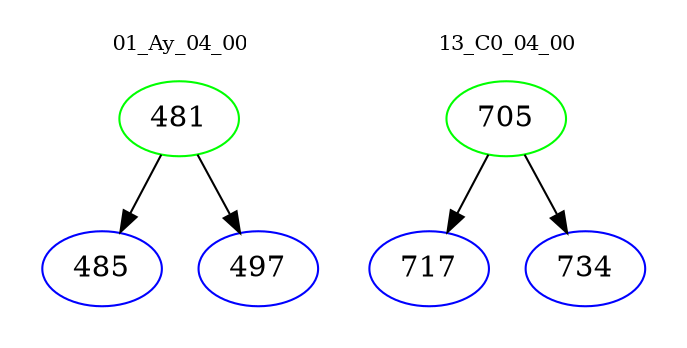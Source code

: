 digraph{
subgraph cluster_0 {
color = white
label = "01_Ay_04_00";
fontsize=10;
T0_481 [label="481", color="green"]
T0_481 -> T0_485 [color="black"]
T0_485 [label="485", color="blue"]
T0_481 -> T0_497 [color="black"]
T0_497 [label="497", color="blue"]
}
subgraph cluster_1 {
color = white
label = "13_C0_04_00";
fontsize=10;
T1_705 [label="705", color="green"]
T1_705 -> T1_717 [color="black"]
T1_717 [label="717", color="blue"]
T1_705 -> T1_734 [color="black"]
T1_734 [label="734", color="blue"]
}
}
